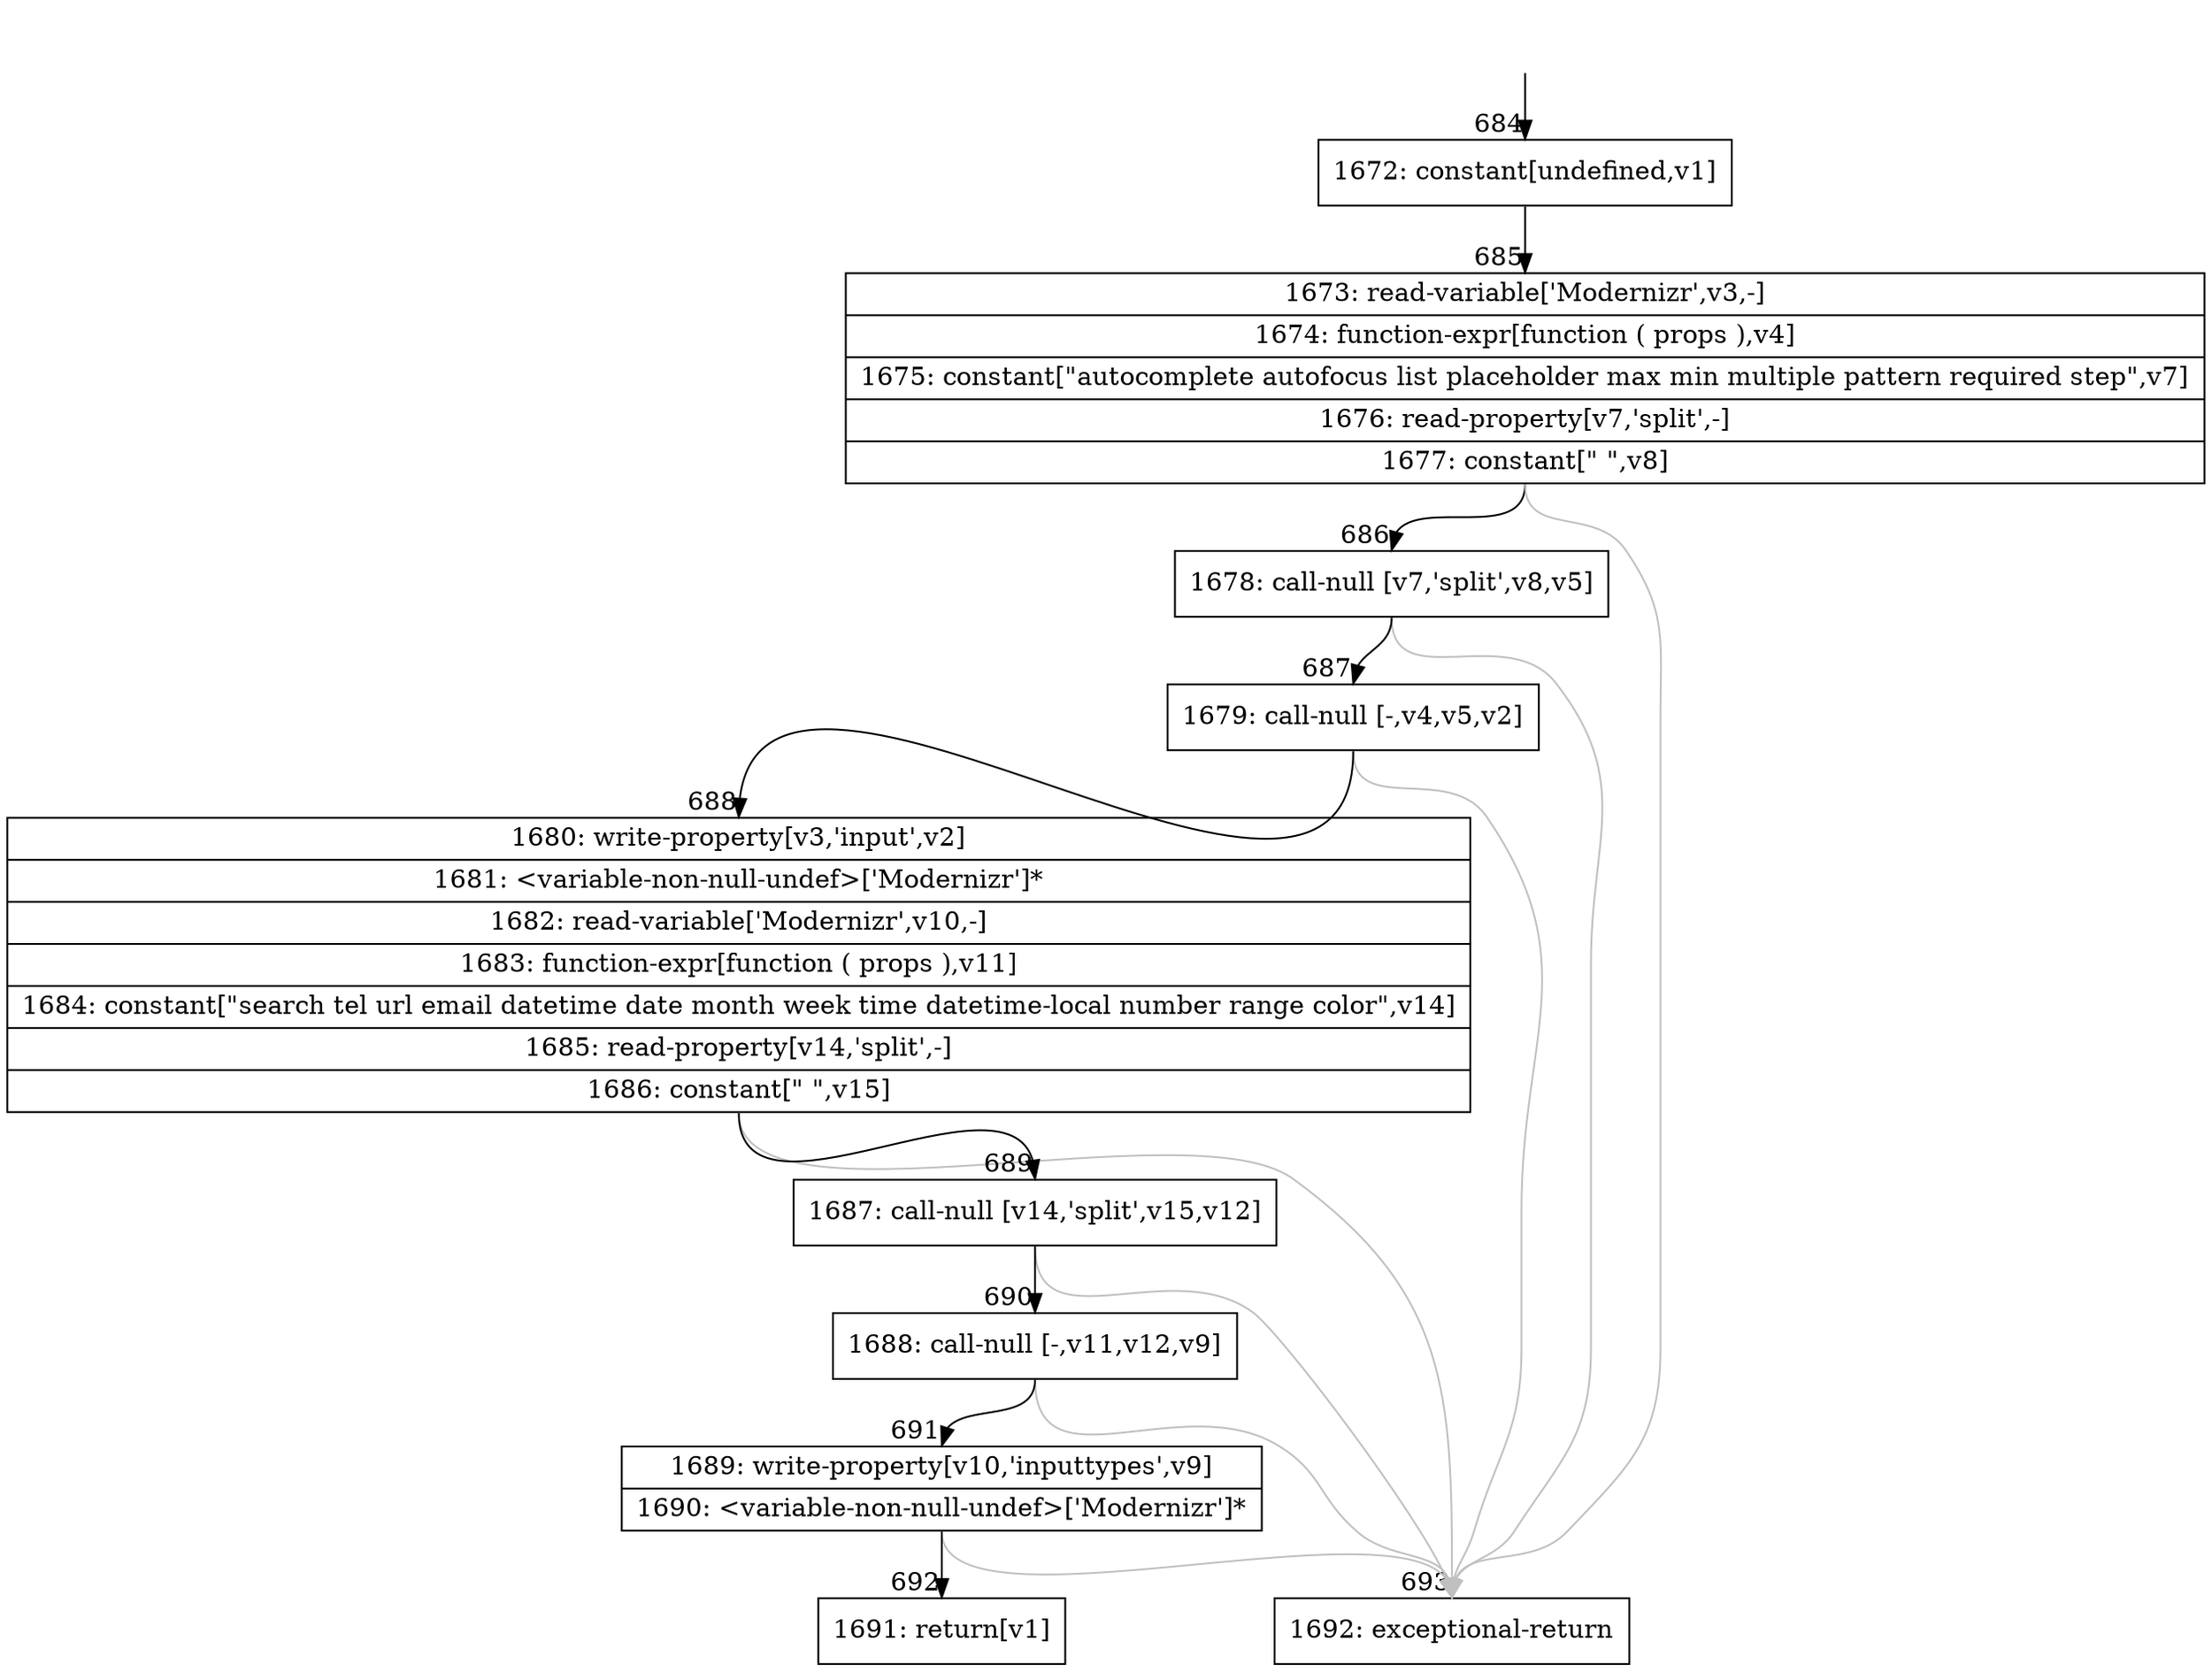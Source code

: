digraph {
rankdir="TD"
BB_entry64[shape=none,label=""];
BB_entry64 -> BB684 [tailport=s, headport=n, headlabel="    684"]
BB684 [shape=record label="{1672: constant[undefined,v1]}" ] 
BB684 -> BB685 [tailport=s, headport=n, headlabel="      685"]
BB685 [shape=record label="{1673: read-variable['Modernizr',v3,-]|1674: function-expr[function ( props ),v4]|1675: constant[\"autocomplete autofocus list placeholder max min multiple pattern required step\",v7]|1676: read-property[v7,'split',-]|1677: constant[\" \",v8]}" ] 
BB685 -> BB686 [tailport=s, headport=n, headlabel="      686"]
BB685 -> BB693 [tailport=s, headport=n, color=gray, headlabel="      693"]
BB686 [shape=record label="{1678: call-null [v7,'split',v8,v5]}" ] 
BB686 -> BB687 [tailport=s, headport=n, headlabel="      687"]
BB686 -> BB693 [tailport=s, headport=n, color=gray]
BB687 [shape=record label="{1679: call-null [-,v4,v5,v2]}" ] 
BB687 -> BB688 [tailport=s, headport=n, headlabel="      688"]
BB687 -> BB693 [tailport=s, headport=n, color=gray]
BB688 [shape=record label="{1680: write-property[v3,'input',v2]|1681: \<variable-non-null-undef\>['Modernizr']*|1682: read-variable['Modernizr',v10,-]|1683: function-expr[function ( props ),v11]|1684: constant[\"search tel url email datetime date month week time datetime-local number range color\",v14]|1685: read-property[v14,'split',-]|1686: constant[\" \",v15]}" ] 
BB688 -> BB689 [tailport=s, headport=n, headlabel="      689"]
BB688 -> BB693 [tailport=s, headport=n, color=gray]
BB689 [shape=record label="{1687: call-null [v14,'split',v15,v12]}" ] 
BB689 -> BB690 [tailport=s, headport=n, headlabel="      690"]
BB689 -> BB693 [tailport=s, headport=n, color=gray]
BB690 [shape=record label="{1688: call-null [-,v11,v12,v9]}" ] 
BB690 -> BB691 [tailport=s, headport=n, headlabel="      691"]
BB690 -> BB693 [tailport=s, headport=n, color=gray]
BB691 [shape=record label="{1689: write-property[v10,'inputtypes',v9]|1690: \<variable-non-null-undef\>['Modernizr']*}" ] 
BB691 -> BB692 [tailport=s, headport=n, headlabel="      692"]
BB691 -> BB693 [tailport=s, headport=n, color=gray]
BB692 [shape=record label="{1691: return[v1]}" ] 
BB693 [shape=record label="{1692: exceptional-return}" ] 
//#$~ 585
}
